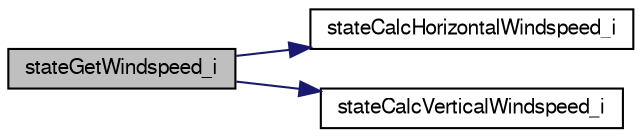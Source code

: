 digraph "stateGetWindspeed_i"
{
  edge [fontname="FreeSans",fontsize="10",labelfontname="FreeSans",labelfontsize="10"];
  node [fontname="FreeSans",fontsize="10",shape=record];
  rankdir="LR";
  Node1 [label="stateGetWindspeed_i",height=0.2,width=0.4,color="black", fillcolor="grey75", style="filled", fontcolor="black"];
  Node1 -> Node2 [color="midnightblue",fontsize="10",style="solid",fontname="FreeSans"];
  Node2 [label="stateCalcHorizontalWindspeed_i",height=0.2,width=0.4,color="black", fillcolor="white", style="filled",URL="$group__state__wind__airspeed.html#gadff5507f25f24d146d0669867f9fb509"];
  Node1 -> Node3 [color="midnightblue",fontsize="10",style="solid",fontname="FreeSans"];
  Node3 [label="stateCalcVerticalWindspeed_i",height=0.2,width=0.4,color="black", fillcolor="white", style="filled",URL="$group__state__wind__airspeed.html#gaac50ef79934dbcc8abf99aa3be288c5a"];
}
